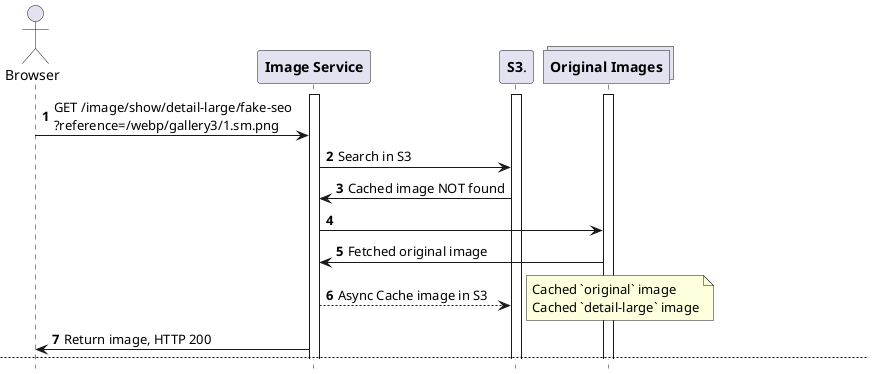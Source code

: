 @startuml

hide footbox

actor Browser
participant "**Image Service**" as ImageService
participant "**S3**." as S3
collections "**Original Images**" as OriginalImageSource

activate ImageService
activate S3
activate OriginalImageSource

autonumber
Browser -> ImageService : GET /image/show/detail-large/fake-seo\n?reference=/webp/gallery3/1.sm.png
ImageService -> S3 : Search in S3
S3 -> ImageService : Cached image NOT found
ImageService -> OriginalImageSource
OriginalImageSource -> ImageService : Fetched original image
ImageService --> S3 :  Async Cache image in S3
note right
    Cached `original` image
    Cached `detail-large` image
end note
ImageService -> Browser : Return image, HTTP 200

newpage
autonumber
Browser -> ImageService : GET /image/show/detail-large/fake-seo\n?reference=/webp/gallery3/1.sm.png
ImageService -> S3 : Search in S3
S3 -> ImageService : Cached image found
ImageService -> Browser : Return image, HTTP 200

newpage
autonumber
Browser -> ImageService : DELETE /image/flush/detail-large\n?reference=/webp/gallery3/1.sm.png
ImageService -> S3 : Remove image(s) from S3
note right
    imageType=`original`, remove all images
    imageType!=`original`, remove image by imageType
end note
ImageService -> Browser : HTTP 204

@enduml